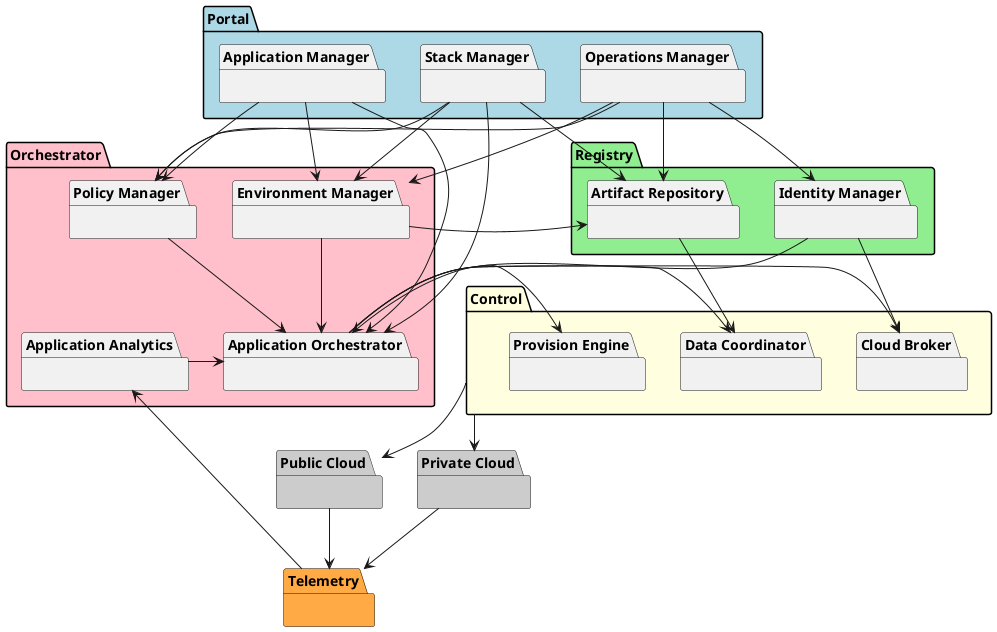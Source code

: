 @startuml

package "Portal" #lightblue {
    package "Application Manager" as AM { }
    package "Operations Manager" as OM { }
    package "Stack Manager" as SM { }
}
package "Orchestrator" #pink {
    package "Application Orchestrator" as AO { }
    package "Environment Manager" as EM { }
    package "Policy Manager" as PM { }
    package "Application Analytics" as AA { }
}
package "Registry" #lightgreen {
    package "Identity Manager" as IM { }
    package "Artifact Repository" as AR { }
}

package "Control" #lightyellow {
    package "Cloud Broker" as CB { }
    package "Data Coordinator" as DC { }
    package "Provision Engine" as PE { }
}

package "Private Cloud" #cccccc {
}

package "Public Cloud"  #cccccc {
}

package "Telemetry" #ffaa44 { }

AM --> PM
AM --> AO
AM --> EM
SM --> PM
SM --> AO
SM --> EM
OM --> EM
OM --> PM
OM --> IM

OM --> AR
SM --> AR

PM --> AO
EM --> AO
EM -> AR

IM -> AO
IM -> CB
AO -> CB
AO --> PE
AO -> DC
AA -> AO
AR -> DC
Control --> "Private Cloud"
Control --> "Public Cloud"
"Private Cloud" --> Telemetry
"Public Cloud" --> Telemetry
Telemetry -> AA

@enduml



